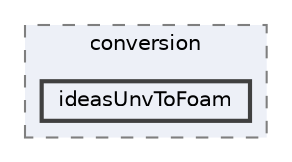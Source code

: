 digraph "applications/utilities/mesh/conversion/ideasUnvToFoam"
{
 // LATEX_PDF_SIZE
  bgcolor="transparent";
  edge [fontname=Helvetica,fontsize=10,labelfontname=Helvetica,labelfontsize=10];
  node [fontname=Helvetica,fontsize=10,shape=box,height=0.2,width=0.4];
  compound=true
  subgraph clusterdir_5148cfe1bce83bc5fdc09a52963260a1 {
    graph [ bgcolor="#edf0f7", pencolor="grey50", label="conversion", fontname=Helvetica,fontsize=10 style="filled,dashed", URL="dir_5148cfe1bce83bc5fdc09a52963260a1.html",tooltip=""]
  dir_506df7e38b3b5a79208f7247243fa0d4 [label="ideasUnvToFoam", fillcolor="#edf0f7", color="grey25", style="filled,bold", URL="dir_506df7e38b3b5a79208f7247243fa0d4.html",tooltip=""];
  }
}
